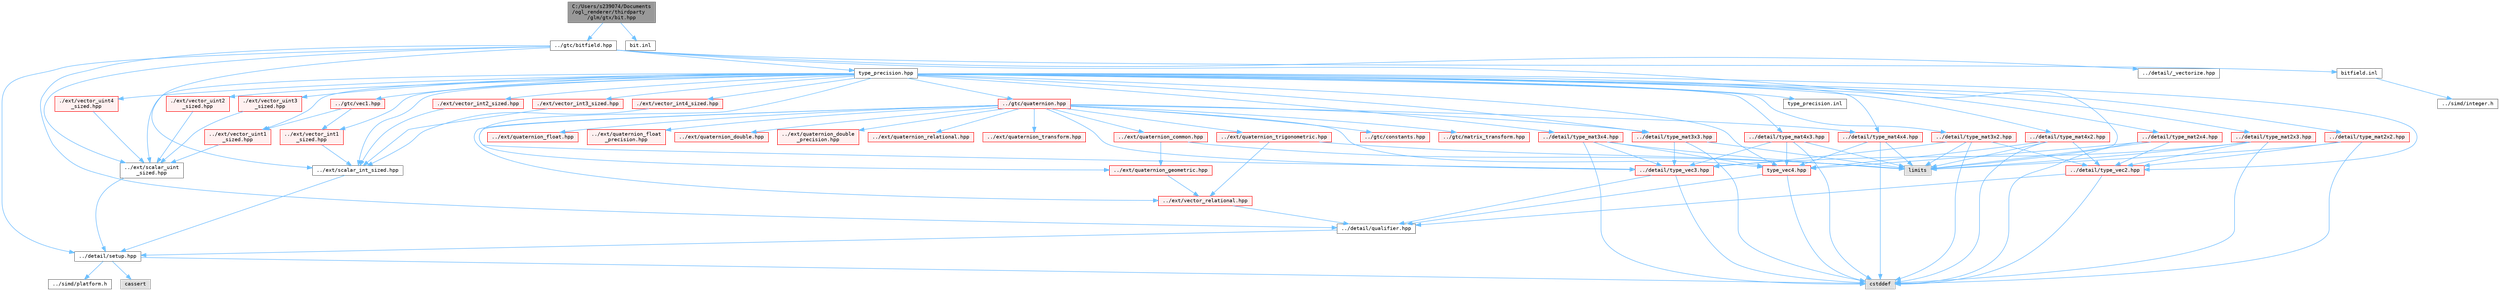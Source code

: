 digraph "C:/Users/s239074/Documents/ogl_renderer/thirdparty/glm/gtx/bit.hpp"
{
 // LATEX_PDF_SIZE
  bgcolor="transparent";
  edge [fontname=Terminal,fontsize=10,labelfontname=Helvetica,labelfontsize=10];
  node [fontname=Terminal,fontsize=10,shape=box,height=0.2,width=0.4];
  Node1 [label="C:/Users/s239074/Documents\l/ogl_renderer/thirdparty\l/glm/gtx/bit.hpp",height=0.2,width=0.4,color="gray40", fillcolor="grey60", style="filled", fontcolor="black",tooltip=" "];
  Node1 -> Node2 [color="steelblue1",style="solid"];
  Node2 [label="../gtc/bitfield.hpp",height=0.2,width=0.4,color="grey40", fillcolor="white", style="filled",URL="$bitfield_8hpp.html",tooltip=" "];
  Node2 -> Node3 [color="steelblue1",style="solid"];
  Node3 [label="../detail/setup.hpp",height=0.2,width=0.4,color="grey40", fillcolor="white", style="filled",URL="$setup_8hpp.html",tooltip=" "];
  Node3 -> Node4 [color="steelblue1",style="solid"];
  Node4 [label="cassert",height=0.2,width=0.4,color="grey60", fillcolor="#E0E0E0", style="filled",tooltip=" "];
  Node3 -> Node5 [color="steelblue1",style="solid"];
  Node5 [label="cstddef",height=0.2,width=0.4,color="grey60", fillcolor="#E0E0E0", style="filled",tooltip=" "];
  Node3 -> Node6 [color="steelblue1",style="solid"];
  Node6 [label="../simd/platform.h",height=0.2,width=0.4,color="grey40", fillcolor="white", style="filled",URL="$platform_8h.html",tooltip=" "];
  Node2 -> Node7 [color="steelblue1",style="solid"];
  Node7 [label="../ext/scalar_int_sized.hpp",height=0.2,width=0.4,color="grey40", fillcolor="white", style="filled",URL="$scalar__int__sized_8hpp.html",tooltip=" "];
  Node7 -> Node3 [color="steelblue1",style="solid"];
  Node2 -> Node8 [color="steelblue1",style="solid"];
  Node8 [label="../ext/scalar_uint\l_sized.hpp",height=0.2,width=0.4,color="grey40", fillcolor="white", style="filled",URL="$scalar__uint__sized_8hpp.html",tooltip=" "];
  Node8 -> Node3 [color="steelblue1",style="solid"];
  Node2 -> Node9 [color="steelblue1",style="solid"];
  Node9 [label="../detail/qualifier.hpp",height=0.2,width=0.4,color="grey40", fillcolor="white", style="filled",URL="$qualifier_8hpp.html",tooltip=" "];
  Node9 -> Node3 [color="steelblue1",style="solid"];
  Node2 -> Node10 [color="steelblue1",style="solid"];
  Node10 [label="../detail/_vectorize.hpp",height=0.2,width=0.4,color="grey40", fillcolor="white", style="filled",URL="$__vectorize_8hpp.html",tooltip=" "];
  Node2 -> Node11 [color="steelblue1",style="solid"];
  Node11 [label="type_precision.hpp",height=0.2,width=0.4,color="grey40", fillcolor="white", style="filled",URL="$type__precision_8hpp.html",tooltip=" "];
  Node11 -> Node12 [color="steelblue1",style="solid"];
  Node12 [label="../gtc/quaternion.hpp",height=0.2,width=0.4,color="red", fillcolor="#FFF0F0", style="filled",URL="$gtc_2quaternion_8hpp.html",tooltip=" "];
  Node12 -> Node13 [color="steelblue1",style="solid"];
  Node13 [label="../gtc/constants.hpp",height=0.2,width=0.4,color="red", fillcolor="#FFF0F0", style="filled",URL="$constants_8hpp.html",tooltip=" "];
  Node12 -> Node18 [color="steelblue1",style="solid"];
  Node18 [label="../gtc/matrix_transform.hpp",height=0.2,width=0.4,color="red", fillcolor="#FFF0F0", style="filled",URL="$gtc_2matrix__transform_8hpp.html",tooltip=" "];
  Node12 -> Node148 [color="steelblue1",style="solid"];
  Node148 [label="../ext/vector_relational.hpp",height=0.2,width=0.4,color="red", fillcolor="#FFF0F0", style="filled",URL="$ext_2vector__relational_8hpp.html",tooltip=" "];
  Node148 -> Node9 [color="steelblue1",style="solid"];
  Node12 -> Node151 [color="steelblue1",style="solid"];
  Node151 [label="../ext/quaternion_common.hpp",height=0.2,width=0.4,color="red", fillcolor="#FFF0F0", style="filled",URL="$quaternion__common_8hpp.html",tooltip=" "];
  Node151 -> Node152 [color="steelblue1",style="solid"];
  Node152 [label="../ext/quaternion_geometric.hpp",height=0.2,width=0.4,color="red", fillcolor="#FFF0F0", style="filled",URL="$quaternion__geometric_8hpp.html",tooltip=" "];
  Node152 -> Node148 [color="steelblue1",style="solid"];
  Node151 -> Node16 [color="steelblue1",style="solid"];
  Node16 [label="limits",height=0.2,width=0.4,color="grey60", fillcolor="#E0E0E0", style="filled",tooltip=" "];
  Node12 -> Node156 [color="steelblue1",style="solid"];
  Node156 [label="../ext/quaternion_float.hpp",height=0.2,width=0.4,color="red", fillcolor="#FFF0F0", style="filled",URL="$quaternion__float_8hpp.html",tooltip=" "];
  Node12 -> Node161 [color="steelblue1",style="solid"];
  Node161 [label="../ext/quaternion_float\l_precision.hpp",height=0.2,width=0.4,color="red", fillcolor="#FFF0F0", style="filled",URL="$quaternion__float__precision_8hpp.html",tooltip=" "];
  Node12 -> Node162 [color="steelblue1",style="solid"];
  Node162 [label="../ext/quaternion_double.hpp",height=0.2,width=0.4,color="red", fillcolor="#FFF0F0", style="filled",URL="$quaternion__double_8hpp.html",tooltip=" "];
  Node12 -> Node163 [color="steelblue1",style="solid"];
  Node163 [label="../ext/quaternion_double\l_precision.hpp",height=0.2,width=0.4,color="red", fillcolor="#FFF0F0", style="filled",URL="$quaternion__double__precision_8hpp.html",tooltip=" "];
  Node12 -> Node158 [color="steelblue1",style="solid"];
  Node158 [label="../ext/quaternion_relational.hpp",height=0.2,width=0.4,color="red", fillcolor="#FFF0F0", style="filled",URL="$quaternion__relational_8hpp.html",tooltip=" "];
  Node12 -> Node152 [color="steelblue1",style="solid"];
  Node12 -> Node164 [color="steelblue1",style="solid"];
  Node164 [label="../ext/quaternion_trigonometric.hpp",height=0.2,width=0.4,color="red", fillcolor="#FFF0F0", style="filled",URL="$quaternion__trigonometric_8hpp.html",tooltip=" "];
  Node164 -> Node148 [color="steelblue1",style="solid"];
  Node164 -> Node16 [color="steelblue1",style="solid"];
  Node12 -> Node166 [color="steelblue1",style="solid"];
  Node166 [label="../ext/quaternion_transform.hpp",height=0.2,width=0.4,color="red", fillcolor="#FFF0F0", style="filled",URL="$quaternion__transform_8hpp.html",tooltip=" "];
  Node12 -> Node94 [color="steelblue1",style="solid"];
  Node94 [label="../detail/type_mat3x3.hpp",height=0.2,width=0.4,color="red", fillcolor="#FFF0F0", style="filled",URL="$type__mat3x3_8hpp.html",tooltip=" "];
  Node94 -> Node42 [color="steelblue1",style="solid"];
  Node42 [label="../detail/type_vec3.hpp",height=0.2,width=0.4,color="red", fillcolor="#FFF0F0", style="filled",URL="$type__vec3_8hpp.html",tooltip=" "];
  Node42 -> Node9 [color="steelblue1",style="solid"];
  Node42 -> Node5 [color="steelblue1",style="solid"];
  Node94 -> Node16 [color="steelblue1",style="solid"];
  Node94 -> Node5 [color="steelblue1",style="solid"];
  Node12 -> Node21 [color="steelblue1",style="solid"];
  Node21 [label="../detail/type_mat4x4.hpp",height=0.2,width=0.4,color="red", fillcolor="#FFF0F0", style="filled",URL="$type__mat4x4_8hpp.html",tooltip=" "];
  Node21 -> Node22 [color="steelblue1",style="solid"];
  Node22 [label="type_vec4.hpp",height=0.2,width=0.4,color="red", fillcolor="#FFF0F0", style="filled",URL="$type__vec4_8hpp.html",tooltip=" "];
  Node22 -> Node9 [color="steelblue1",style="solid"];
  Node22 -> Node5 [color="steelblue1",style="solid"];
  Node21 -> Node16 [color="steelblue1",style="solid"];
  Node21 -> Node5 [color="steelblue1",style="solid"];
  Node12 -> Node42 [color="steelblue1",style="solid"];
  Node12 -> Node22 [color="steelblue1",style="solid"];
  Node11 -> Node171 [color="steelblue1",style="solid"];
  Node171 [label="../gtc/vec1.hpp",height=0.2,width=0.4,color="red", fillcolor="#FFF0F0", style="filled",URL="$vec1_8hpp.html",tooltip=" "];
  Node171 -> Node179 [color="steelblue1",style="solid"];
  Node179 [label="../ext/vector_int1\l_sized.hpp",height=0.2,width=0.4,color="red", fillcolor="#FFF0F0", style="filled",URL="$vector__int1__sized_8hpp.html",tooltip=" "];
  Node179 -> Node7 [color="steelblue1",style="solid"];
  Node171 -> Node181 [color="steelblue1",style="solid"];
  Node181 [label="../ext/vector_uint1\l_sized.hpp",height=0.2,width=0.4,color="red", fillcolor="#FFF0F0", style="filled",URL="$vector__uint1__sized_8hpp.html",tooltip=" "];
  Node181 -> Node8 [color="steelblue1",style="solid"];
  Node11 -> Node179 [color="steelblue1",style="solid"];
  Node11 -> Node37 [color="steelblue1",style="solid"];
  Node37 [label="./ext/vector_int2_sized.hpp",height=0.2,width=0.4,color="red", fillcolor="#FFF0F0", style="filled",URL="$vector__int2__sized_8hpp.html",tooltip=" "];
  Node37 -> Node7 [color="steelblue1",style="solid"];
  Node11 -> Node50 [color="steelblue1",style="solid"];
  Node50 [label="./ext/vector_int3_sized.hpp",height=0.2,width=0.4,color="red", fillcolor="#FFF0F0", style="filled",URL="$vector__int3__sized_8hpp.html",tooltip=" "];
  Node50 -> Node7 [color="steelblue1",style="solid"];
  Node11 -> Node61 [color="steelblue1",style="solid"];
  Node61 [label="./ext/vector_int4_sized.hpp",height=0.2,width=0.4,color="red", fillcolor="#FFF0F0", style="filled",URL="$vector__int4__sized_8hpp.html",tooltip=" "];
  Node61 -> Node7 [color="steelblue1",style="solid"];
  Node11 -> Node7 [color="steelblue1",style="solid"];
  Node11 -> Node181 [color="steelblue1",style="solid"];
  Node11 -> Node39 [color="steelblue1",style="solid"];
  Node39 [label="./ext/vector_uint2\l_sized.hpp",height=0.2,width=0.4,color="red", fillcolor="#FFF0F0", style="filled",URL="$vector__uint2__sized_8hpp.html",tooltip=" "];
  Node39 -> Node8 [color="steelblue1",style="solid"];
  Node11 -> Node52 [color="steelblue1",style="solid"];
  Node52 [label="./ext/vector_uint3\l_sized.hpp",height=0.2,width=0.4,color="red", fillcolor="#FFF0F0", style="filled",URL="$vector__uint3__sized_8hpp.html",tooltip=" "];
  Node52 -> Node8 [color="steelblue1",style="solid"];
  Node11 -> Node63 [color="steelblue1",style="solid"];
  Node63 [label="./ext/vector_uint4\l_sized.hpp",height=0.2,width=0.4,color="red", fillcolor="#FFF0F0", style="filled",URL="$vector__uint4__sized_8hpp.html",tooltip=" "];
  Node63 -> Node8 [color="steelblue1",style="solid"];
  Node11 -> Node8 [color="steelblue1",style="solid"];
  Node11 -> Node29 [color="steelblue1",style="solid"];
  Node29 [label="../detail/type_vec2.hpp",height=0.2,width=0.4,color="red", fillcolor="#FFF0F0", style="filled",URL="$type__vec2_8hpp.html",tooltip=" "];
  Node29 -> Node9 [color="steelblue1",style="solid"];
  Node29 -> Node5 [color="steelblue1",style="solid"];
  Node11 -> Node42 [color="steelblue1",style="solid"];
  Node11 -> Node22 [color="steelblue1",style="solid"];
  Node11 -> Node66 [color="steelblue1",style="solid"];
  Node66 [label="../detail/type_mat2x2.hpp",height=0.2,width=0.4,color="red", fillcolor="#FFF0F0", style="filled",URL="$type__mat2x2_8hpp.html",tooltip=" "];
  Node66 -> Node29 [color="steelblue1",style="solid"];
  Node66 -> Node16 [color="steelblue1",style="solid"];
  Node66 -> Node5 [color="steelblue1",style="solid"];
  Node11 -> Node73 [color="steelblue1",style="solid"];
  Node73 [label="../detail/type_mat2x3.hpp",height=0.2,width=0.4,color="red", fillcolor="#FFF0F0", style="filled",URL="$type__mat2x3_8hpp.html",tooltip=" "];
  Node73 -> Node29 [color="steelblue1",style="solid"];
  Node73 -> Node42 [color="steelblue1",style="solid"];
  Node73 -> Node16 [color="steelblue1",style="solid"];
  Node73 -> Node5 [color="steelblue1",style="solid"];
  Node11 -> Node80 [color="steelblue1",style="solid"];
  Node80 [label="../detail/type_mat2x4.hpp",height=0.2,width=0.4,color="red", fillcolor="#FFF0F0", style="filled",URL="$type__mat2x4_8hpp.html",tooltip=" "];
  Node80 -> Node29 [color="steelblue1",style="solid"];
  Node80 -> Node22 [color="steelblue1",style="solid"];
  Node80 -> Node16 [color="steelblue1",style="solid"];
  Node80 -> Node5 [color="steelblue1",style="solid"];
  Node11 -> Node87 [color="steelblue1",style="solid"];
  Node87 [label="../detail/type_mat3x2.hpp",height=0.2,width=0.4,color="red", fillcolor="#FFF0F0", style="filled",URL="$type__mat3x2_8hpp.html",tooltip=" "];
  Node87 -> Node29 [color="steelblue1",style="solid"];
  Node87 -> Node42 [color="steelblue1",style="solid"];
  Node87 -> Node16 [color="steelblue1",style="solid"];
  Node87 -> Node5 [color="steelblue1",style="solid"];
  Node11 -> Node94 [color="steelblue1",style="solid"];
  Node11 -> Node101 [color="steelblue1",style="solid"];
  Node101 [label="../detail/type_mat3x4.hpp",height=0.2,width=0.4,color="red", fillcolor="#FFF0F0", style="filled",URL="$type__mat3x4_8hpp.html",tooltip=" "];
  Node101 -> Node42 [color="steelblue1",style="solid"];
  Node101 -> Node22 [color="steelblue1",style="solid"];
  Node101 -> Node16 [color="steelblue1",style="solid"];
  Node101 -> Node5 [color="steelblue1",style="solid"];
  Node11 -> Node108 [color="steelblue1",style="solid"];
  Node108 [label="../detail/type_mat4x2.hpp",height=0.2,width=0.4,color="red", fillcolor="#FFF0F0", style="filled",URL="$type__mat4x2_8hpp.html",tooltip=" "];
  Node108 -> Node29 [color="steelblue1",style="solid"];
  Node108 -> Node22 [color="steelblue1",style="solid"];
  Node108 -> Node16 [color="steelblue1",style="solid"];
  Node108 -> Node5 [color="steelblue1",style="solid"];
  Node11 -> Node115 [color="steelblue1",style="solid"];
  Node115 [label="../detail/type_mat4x3.hpp",height=0.2,width=0.4,color="red", fillcolor="#FFF0F0", style="filled",URL="$type__mat4x3_8hpp.html",tooltip=" "];
  Node115 -> Node42 [color="steelblue1",style="solid"];
  Node115 -> Node22 [color="steelblue1",style="solid"];
  Node115 -> Node16 [color="steelblue1",style="solid"];
  Node115 -> Node5 [color="steelblue1",style="solid"];
  Node11 -> Node21 [color="steelblue1",style="solid"];
  Node11 -> Node182 [color="steelblue1",style="solid"];
  Node182 [label="type_precision.inl",height=0.2,width=0.4,color="grey40", fillcolor="white", style="filled",URL="$type__precision_8inl.html",tooltip=" "];
  Node2 -> Node16 [color="steelblue1",style="solid"];
  Node2 -> Node183 [color="steelblue1",style="solid"];
  Node183 [label="bitfield.inl",height=0.2,width=0.4,color="grey40", fillcolor="white", style="filled",URL="$bitfield_8inl.html",tooltip=" "];
  Node183 -> Node184 [color="steelblue1",style="solid"];
  Node184 [label="../simd/integer.h",height=0.2,width=0.4,color="grey40", fillcolor="white", style="filled",URL="$integer_8h.html",tooltip=" "];
  Node1 -> Node185 [color="steelblue1",style="solid"];
  Node185 [label="bit.inl",height=0.2,width=0.4,color="grey40", fillcolor="white", style="filled",URL="$bit_8inl.html",tooltip=" "];
}
